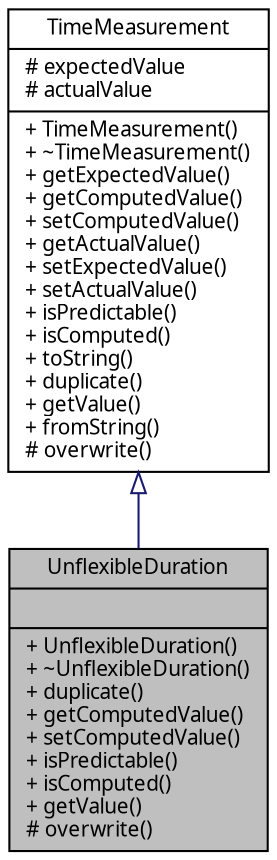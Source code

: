 digraph G
{
  edge [fontname="FreeSans.ttf",fontsize=10,labelfontname="FreeSans.ttf",labelfontsize=10];
  node [fontname="FreeSans.ttf",fontsize=10,shape=record];
  Node1 [label="{UnflexibleDuration\n||+ UnflexibleDuration()\l+ ~UnflexibleDuration()\l+ duplicate()\l+ getComputedValue()\l+ setComputedValue()\l+ isPredictable()\l+ isComputed()\l+ getValue()\l# overwrite()\l}",height=0.2,width=0.4,color="black", fillcolor="grey75", style="filled" fontcolor="black"];
  Node2 -> Node1 [dir=back,color="midnightblue",fontsize=10,style="solid",arrowtail="empty",fontname="FreeSans.ttf"];
  Node2 [label="{TimeMeasurement\n|# expectedValue\l# actualValue\l|+ TimeMeasurement()\l+ ~TimeMeasurement()\l+ getExpectedValue()\l+ getComputedValue()\l+ setComputedValue()\l+ getActualValue()\l+ setExpectedValue()\l+ setActualValue()\l+ isPredictable()\l+ isComputed()\l+ toString()\l+ duplicate()\l+ getValue()\l+ fromString()\l# overwrite()\l}",height=0.2,width=0.4,color="black", fillcolor="white", style="filled",URL="$classbr_1_1pucrio_1_1telemidia_1_1ginga_1_1ncl_1_1model_1_1time_1_1TimeMeasurement.html"];
}
